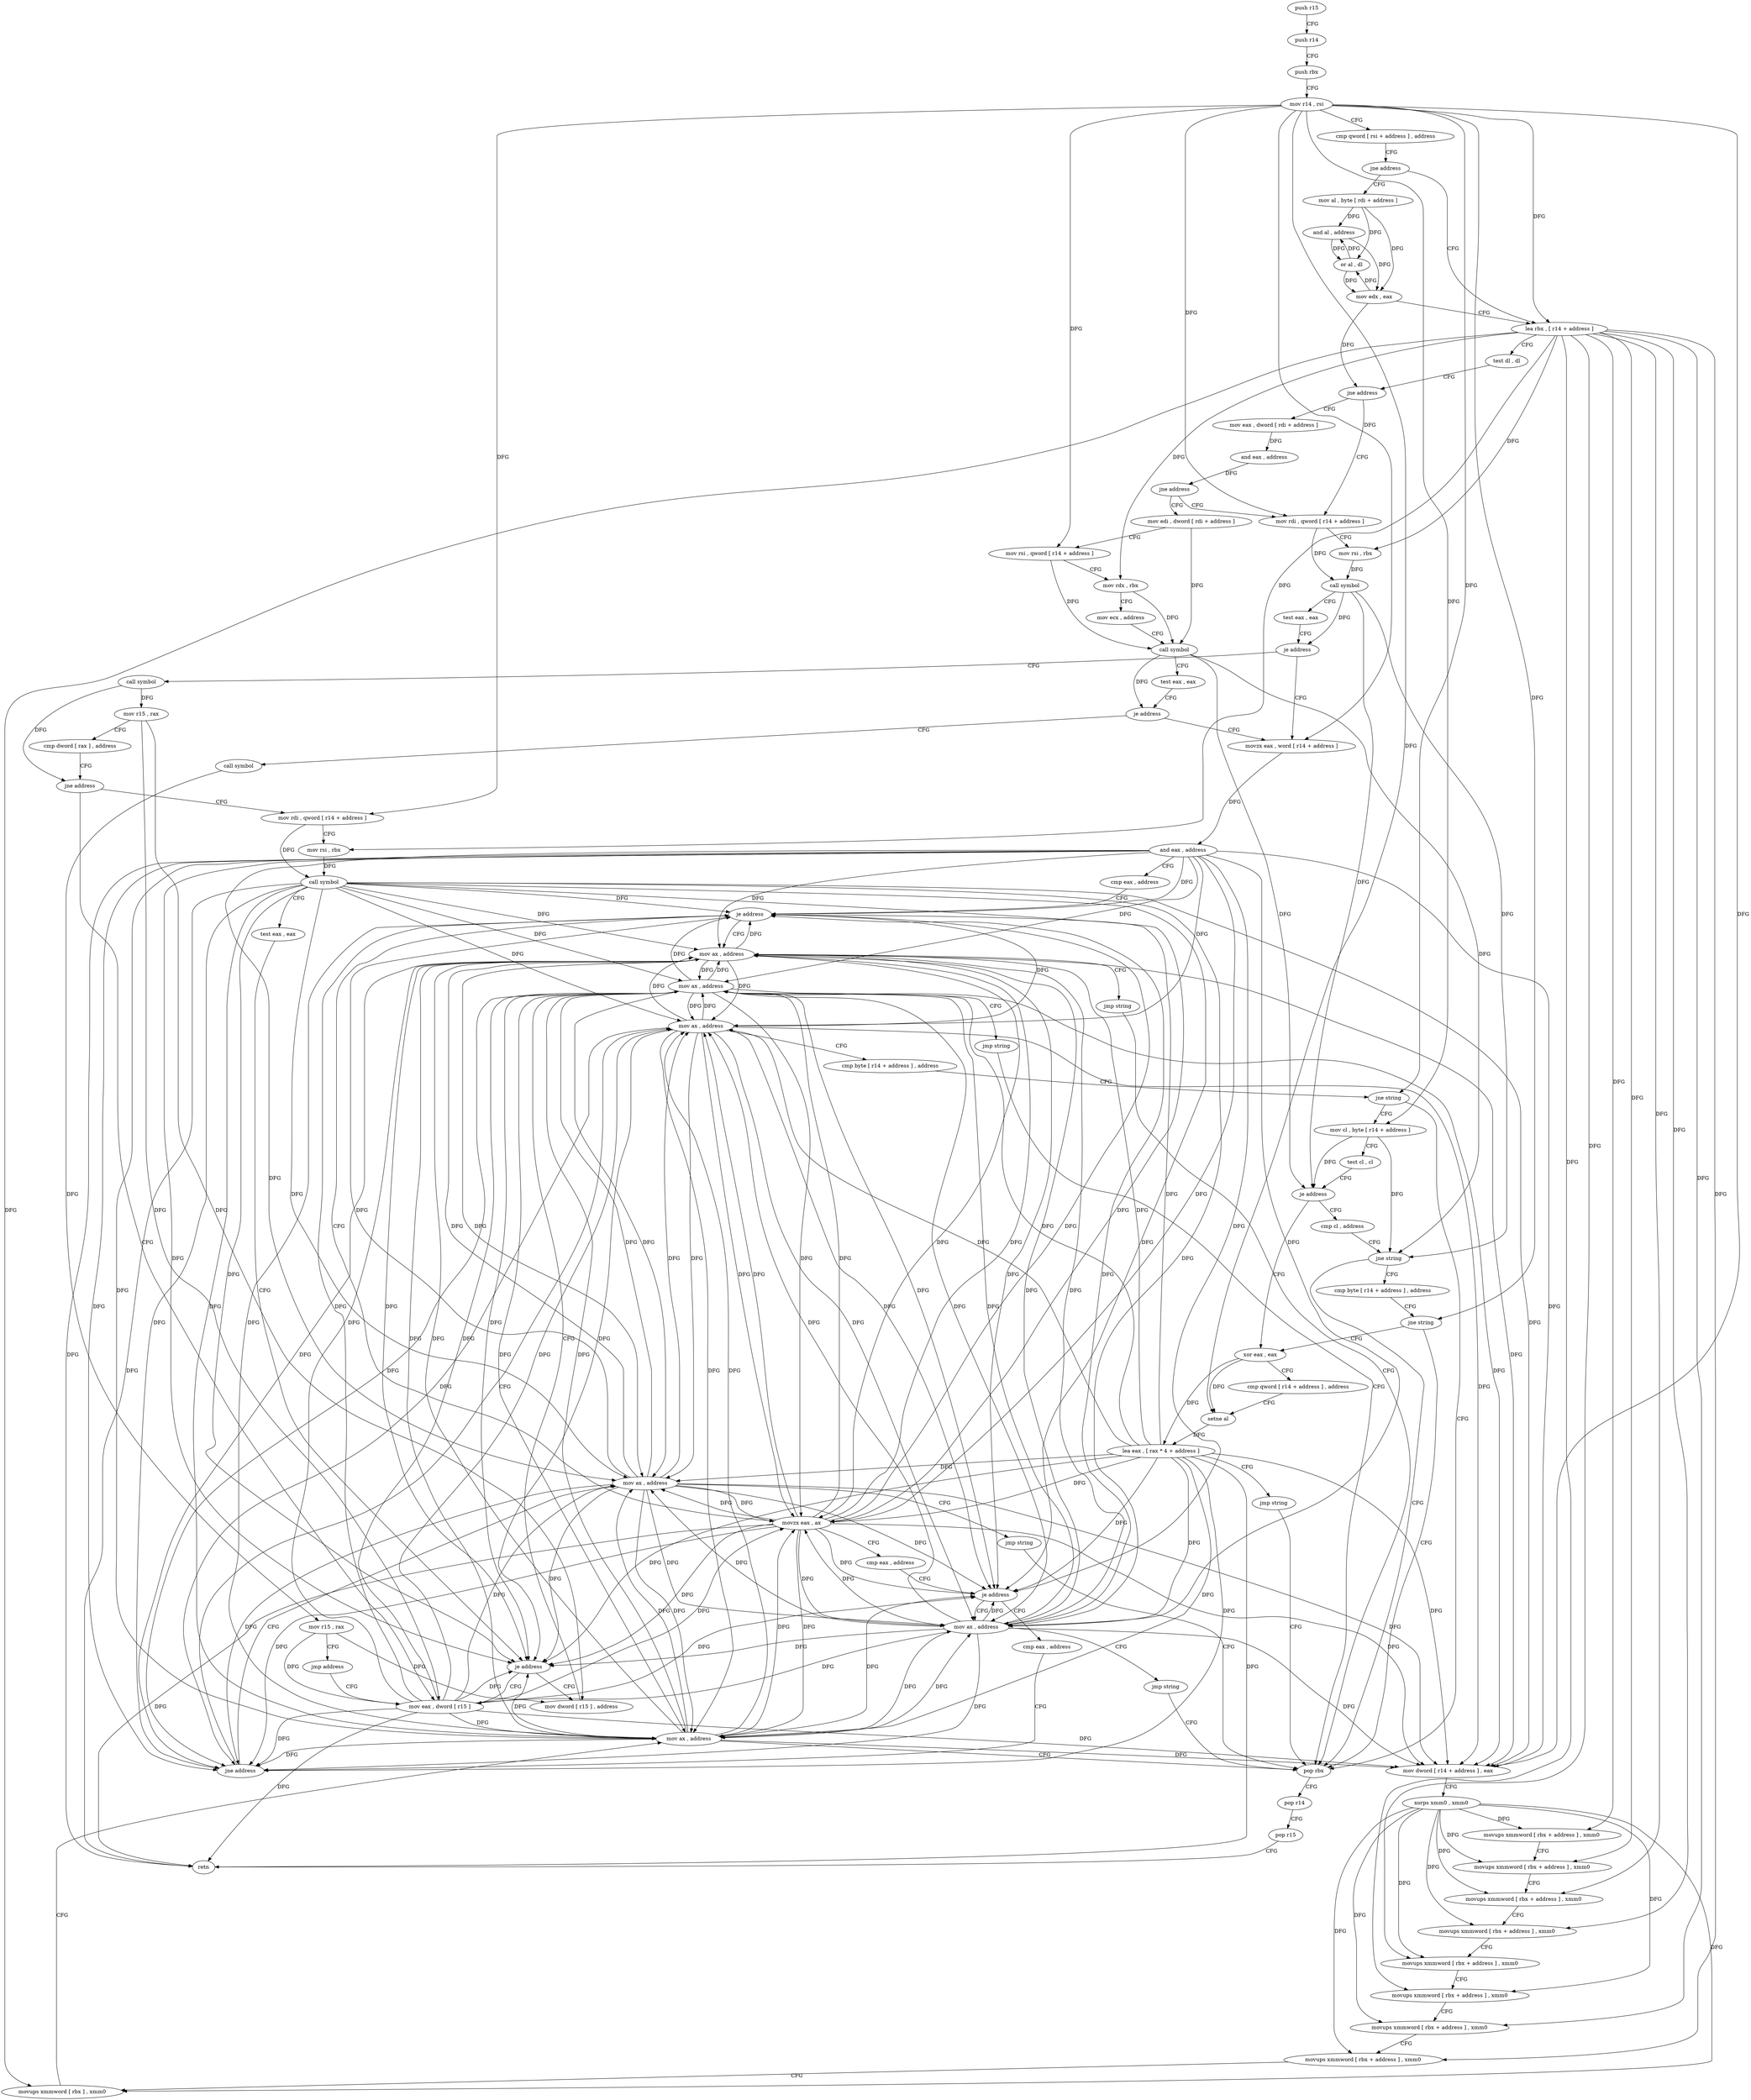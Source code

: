 digraph "func" {
"4263984" [label = "push r15" ]
"4263986" [label = "push r14" ]
"4263988" [label = "push rbx" ]
"4263989" [label = "mov r14 , rsi" ]
"4263992" [label = "cmp qword [ rsi + address ] , address" ]
"4263997" [label = "jne address" ]
"4264008" [label = "lea rbx , [ r14 + address ]" ]
"4263999" [label = "mov al , byte [ rdi + address ]" ]
"4264012" [label = "test dl , dl" ]
"4264014" [label = "jne address" ]
"4264058" [label = "mov rdi , qword [ r14 + address ]" ]
"4264016" [label = "mov eax , dword [ rdi + address ]" ]
"4264002" [label = "and al , address" ]
"4264004" [label = "or al , dl" ]
"4264006" [label = "mov edx , eax" ]
"4264062" [label = "mov rsi , rbx" ]
"4264065" [label = "call symbol" ]
"4264070" [label = "test eax , eax" ]
"4264072" [label = "je address" ]
"4264165" [label = "movzx eax , word [ r14 + address ]" ]
"4264074" [label = "call symbol" ]
"4264019" [label = "and eax , address" ]
"4264022" [label = "jne address" ]
"4264024" [label = "mov edi , dword [ rdi + address ]" ]
"4264173" [label = "and eax , address" ]
"4264178" [label = "cmp eax , address" ]
"4264183" [label = "je address" ]
"4264267" [label = "mov ax , address" ]
"4264185" [label = "movzx eax , ax" ]
"4264079" [label = "mov r15 , rax" ]
"4264082" [label = "cmp dword [ rax ] , address" ]
"4264085" [label = "jne address" ]
"4264107" [label = "mov eax , dword [ r15 ]" ]
"4264087" [label = "mov rdi , qword [ r14 + address ]" ]
"4264027" [label = "mov rsi , qword [ r14 + address ]" ]
"4264031" [label = "mov rdx , rbx" ]
"4264034" [label = "mov ecx , address" ]
"4264039" [label = "call symbol" ]
"4264044" [label = "test eax , eax" ]
"4264046" [label = "je address" ]
"4264048" [label = "call symbol" ]
"4264271" [label = "jmp string" ]
"4264159" [label = "pop rbx" ]
"4264188" [label = "cmp eax , address" ]
"4264193" [label = "je address" ]
"4264261" [label = "mov ax , address" ]
"4264195" [label = "cmp eax , address" ]
"4264110" [label = "mov dword [ r14 + address ] , eax" ]
"4264114" [label = "xorps xmm0 , xmm0" ]
"4264117" [label = "movups xmmword [ rbx + address ] , xmm0" ]
"4264124" [label = "movups xmmword [ rbx + address ] , xmm0" ]
"4264128" [label = "movups xmmword [ rbx + address ] , xmm0" ]
"4264132" [label = "movups xmmword [ rbx + address ] , xmm0" ]
"4264136" [label = "movups xmmword [ rbx + address ] , xmm0" ]
"4264140" [label = "movups xmmword [ rbx + address ] , xmm0" ]
"4264144" [label = "movups xmmword [ rbx + address ] , xmm0" ]
"4264148" [label = "movups xmmword [ rbx + address ] , xmm0" ]
"4264152" [label = "movups xmmword [ rbx ] , xmm0" ]
"4264155" [label = "mov ax , address" ]
"4264091" [label = "mov rsi , rbx" ]
"4264094" [label = "call symbol" ]
"4264099" [label = "test eax , eax" ]
"4264101" [label = "je address" ]
"4264279" [label = "mov dword [ r15 ] , address" ]
"4264053" [label = "mov r15 , rax" ]
"4264056" [label = "jmp address" ]
"4264160" [label = "pop r14" ]
"4264162" [label = "pop r15" ]
"4264164" [label = "retn" ]
"4264265" [label = "jmp string" ]
"4264200" [label = "jne address" ]
"4264273" [label = "mov ax , address" ]
"4264202" [label = "mov ax , address" ]
"4264286" [label = "mov ax , address" ]
"4264290" [label = "jmp string" ]
"4264277" [label = "jmp string" ]
"4264206" [label = "cmp byte [ r14 + address ] , address" ]
"4264214" [label = "jne string" ]
"4264216" [label = "mov cl , byte [ r14 + address ]" ]
"4264223" [label = "test cl , cl" ]
"4264225" [label = "je address" ]
"4264242" [label = "xor eax , eax" ]
"4264227" [label = "cmp cl , address" ]
"4264244" [label = "cmp qword [ r14 + address ] , address" ]
"4264249" [label = "setne al" ]
"4264252" [label = "lea eax , [ rax * 4 + address ]" ]
"4264259" [label = "jmp string" ]
"4264230" [label = "jne string" ]
"4264232" [label = "cmp byte [ r14 + address ] , address" ]
"4264240" [label = "jne string" ]
"4263984" -> "4263986" [ label = "CFG" ]
"4263986" -> "4263988" [ label = "CFG" ]
"4263988" -> "4263989" [ label = "CFG" ]
"4263989" -> "4263992" [ label = "CFG" ]
"4263989" -> "4264008" [ label = "DFG" ]
"4263989" -> "4264058" [ label = "DFG" ]
"4263989" -> "4264165" [ label = "DFG" ]
"4263989" -> "4264027" [ label = "DFG" ]
"4263989" -> "4264110" [ label = "DFG" ]
"4263989" -> "4264087" [ label = "DFG" ]
"4263989" -> "4264214" [ label = "DFG" ]
"4263989" -> "4264216" [ label = "DFG" ]
"4263989" -> "4264249" [ label = "DFG" ]
"4263989" -> "4264240" [ label = "DFG" ]
"4263992" -> "4263997" [ label = "CFG" ]
"4263997" -> "4264008" [ label = "CFG" ]
"4263997" -> "4263999" [ label = "CFG" ]
"4264008" -> "4264012" [ label = "CFG" ]
"4264008" -> "4264062" [ label = "DFG" ]
"4264008" -> "4264031" [ label = "DFG" ]
"4264008" -> "4264117" [ label = "DFG" ]
"4264008" -> "4264124" [ label = "DFG" ]
"4264008" -> "4264128" [ label = "DFG" ]
"4264008" -> "4264132" [ label = "DFG" ]
"4264008" -> "4264136" [ label = "DFG" ]
"4264008" -> "4264140" [ label = "DFG" ]
"4264008" -> "4264144" [ label = "DFG" ]
"4264008" -> "4264148" [ label = "DFG" ]
"4264008" -> "4264152" [ label = "DFG" ]
"4264008" -> "4264091" [ label = "DFG" ]
"4263999" -> "4264002" [ label = "DFG" ]
"4263999" -> "4264004" [ label = "DFG" ]
"4263999" -> "4264006" [ label = "DFG" ]
"4264012" -> "4264014" [ label = "CFG" ]
"4264014" -> "4264058" [ label = "CFG" ]
"4264014" -> "4264016" [ label = "CFG" ]
"4264058" -> "4264062" [ label = "CFG" ]
"4264058" -> "4264065" [ label = "DFG" ]
"4264016" -> "4264019" [ label = "DFG" ]
"4264002" -> "4264004" [ label = "DFG" ]
"4264002" -> "4264006" [ label = "DFG" ]
"4264004" -> "4264006" [ label = "DFG" ]
"4264004" -> "4264002" [ label = "DFG" ]
"4264006" -> "4264008" [ label = "CFG" ]
"4264006" -> "4264014" [ label = "DFG" ]
"4264006" -> "4264004" [ label = "DFG" ]
"4264062" -> "4264065" [ label = "DFG" ]
"4264065" -> "4264070" [ label = "CFG" ]
"4264065" -> "4264072" [ label = "DFG" ]
"4264065" -> "4264225" [ label = "DFG" ]
"4264065" -> "4264230" [ label = "DFG" ]
"4264070" -> "4264072" [ label = "CFG" ]
"4264072" -> "4264165" [ label = "CFG" ]
"4264072" -> "4264074" [ label = "CFG" ]
"4264165" -> "4264173" [ label = "DFG" ]
"4264074" -> "4264079" [ label = "DFG" ]
"4264074" -> "4264085" [ label = "DFG" ]
"4264019" -> "4264022" [ label = "DFG" ]
"4264022" -> "4264058" [ label = "CFG" ]
"4264022" -> "4264024" [ label = "CFG" ]
"4264024" -> "4264027" [ label = "CFG" ]
"4264024" -> "4264039" [ label = "DFG" ]
"4264173" -> "4264178" [ label = "CFG" ]
"4264173" -> "4264183" [ label = "DFG" ]
"4264173" -> "4264267" [ label = "DFG" ]
"4264173" -> "4264185" [ label = "DFG" ]
"4264173" -> "4264193" [ label = "DFG" ]
"4264173" -> "4264110" [ label = "DFG" ]
"4264173" -> "4264155" [ label = "DFG" ]
"4264173" -> "4264101" [ label = "DFG" ]
"4264173" -> "4264164" [ label = "DFG" ]
"4264173" -> "4264261" [ label = "DFG" ]
"4264173" -> "4264200" [ label = "DFG" ]
"4264173" -> "4264286" [ label = "DFG" ]
"4264173" -> "4264273" [ label = "DFG" ]
"4264173" -> "4264202" [ label = "DFG" ]
"4264178" -> "4264183" [ label = "CFG" ]
"4264183" -> "4264267" [ label = "CFG" ]
"4264183" -> "4264185" [ label = "CFG" ]
"4264267" -> "4264271" [ label = "CFG" ]
"4264267" -> "4264183" [ label = "DFG" ]
"4264267" -> "4264185" [ label = "DFG" ]
"4264267" -> "4264193" [ label = "DFG" ]
"4264267" -> "4264110" [ label = "DFG" ]
"4264267" -> "4264155" [ label = "DFG" ]
"4264267" -> "4264101" [ label = "DFG" ]
"4264267" -> "4264261" [ label = "DFG" ]
"4264267" -> "4264200" [ label = "DFG" ]
"4264267" -> "4264286" [ label = "DFG" ]
"4264267" -> "4264273" [ label = "DFG" ]
"4264267" -> "4264202" [ label = "DFG" ]
"4264185" -> "4264188" [ label = "CFG" ]
"4264185" -> "4264183" [ label = "DFG" ]
"4264185" -> "4264267" [ label = "DFG" ]
"4264185" -> "4264193" [ label = "DFG" ]
"4264185" -> "4264110" [ label = "DFG" ]
"4264185" -> "4264155" [ label = "DFG" ]
"4264185" -> "4264101" [ label = "DFG" ]
"4264185" -> "4264164" [ label = "DFG" ]
"4264185" -> "4264261" [ label = "DFG" ]
"4264185" -> "4264200" [ label = "DFG" ]
"4264185" -> "4264286" [ label = "DFG" ]
"4264185" -> "4264273" [ label = "DFG" ]
"4264185" -> "4264202" [ label = "DFG" ]
"4264079" -> "4264082" [ label = "CFG" ]
"4264079" -> "4264107" [ label = "DFG" ]
"4264079" -> "4264279" [ label = "DFG" ]
"4264082" -> "4264085" [ label = "CFG" ]
"4264085" -> "4264107" [ label = "CFG" ]
"4264085" -> "4264087" [ label = "CFG" ]
"4264107" -> "4264110" [ label = "DFG" ]
"4264107" -> "4264183" [ label = "DFG" ]
"4264107" -> "4264267" [ label = "DFG" ]
"4264107" -> "4264185" [ label = "DFG" ]
"4264107" -> "4264193" [ label = "DFG" ]
"4264107" -> "4264155" [ label = "DFG" ]
"4264107" -> "4264101" [ label = "DFG" ]
"4264107" -> "4264164" [ label = "DFG" ]
"4264107" -> "4264261" [ label = "DFG" ]
"4264107" -> "4264200" [ label = "DFG" ]
"4264107" -> "4264286" [ label = "DFG" ]
"4264107" -> "4264273" [ label = "DFG" ]
"4264107" -> "4264202" [ label = "DFG" ]
"4264087" -> "4264091" [ label = "CFG" ]
"4264087" -> "4264094" [ label = "DFG" ]
"4264027" -> "4264031" [ label = "CFG" ]
"4264027" -> "4264039" [ label = "DFG" ]
"4264031" -> "4264034" [ label = "CFG" ]
"4264031" -> "4264039" [ label = "DFG" ]
"4264034" -> "4264039" [ label = "CFG" ]
"4264039" -> "4264044" [ label = "CFG" ]
"4264039" -> "4264046" [ label = "DFG" ]
"4264039" -> "4264225" [ label = "DFG" ]
"4264039" -> "4264230" [ label = "DFG" ]
"4264044" -> "4264046" [ label = "CFG" ]
"4264046" -> "4264165" [ label = "CFG" ]
"4264046" -> "4264048" [ label = "CFG" ]
"4264048" -> "4264053" [ label = "DFG" ]
"4264271" -> "4264159" [ label = "CFG" ]
"4264159" -> "4264160" [ label = "CFG" ]
"4264188" -> "4264193" [ label = "CFG" ]
"4264193" -> "4264261" [ label = "CFG" ]
"4264193" -> "4264195" [ label = "CFG" ]
"4264261" -> "4264265" [ label = "CFG" ]
"4264261" -> "4264183" [ label = "DFG" ]
"4264261" -> "4264267" [ label = "DFG" ]
"4264261" -> "4264185" [ label = "DFG" ]
"4264261" -> "4264193" [ label = "DFG" ]
"4264261" -> "4264110" [ label = "DFG" ]
"4264261" -> "4264155" [ label = "DFG" ]
"4264261" -> "4264101" [ label = "DFG" ]
"4264261" -> "4264200" [ label = "DFG" ]
"4264261" -> "4264286" [ label = "DFG" ]
"4264261" -> "4264273" [ label = "DFG" ]
"4264261" -> "4264202" [ label = "DFG" ]
"4264195" -> "4264200" [ label = "CFG" ]
"4264110" -> "4264114" [ label = "CFG" ]
"4264114" -> "4264117" [ label = "DFG" ]
"4264114" -> "4264124" [ label = "DFG" ]
"4264114" -> "4264128" [ label = "DFG" ]
"4264114" -> "4264132" [ label = "DFG" ]
"4264114" -> "4264136" [ label = "DFG" ]
"4264114" -> "4264140" [ label = "DFG" ]
"4264114" -> "4264144" [ label = "DFG" ]
"4264114" -> "4264148" [ label = "DFG" ]
"4264114" -> "4264152" [ label = "DFG" ]
"4264117" -> "4264124" [ label = "CFG" ]
"4264124" -> "4264128" [ label = "CFG" ]
"4264128" -> "4264132" [ label = "CFG" ]
"4264132" -> "4264136" [ label = "CFG" ]
"4264136" -> "4264140" [ label = "CFG" ]
"4264140" -> "4264144" [ label = "CFG" ]
"4264144" -> "4264148" [ label = "CFG" ]
"4264148" -> "4264152" [ label = "CFG" ]
"4264152" -> "4264155" [ label = "CFG" ]
"4264155" -> "4264159" [ label = "CFG" ]
"4264155" -> "4264183" [ label = "DFG" ]
"4264155" -> "4264267" [ label = "DFG" ]
"4264155" -> "4264185" [ label = "DFG" ]
"4264155" -> "4264193" [ label = "DFG" ]
"4264155" -> "4264110" [ label = "DFG" ]
"4264155" -> "4264101" [ label = "DFG" ]
"4264155" -> "4264261" [ label = "DFG" ]
"4264155" -> "4264200" [ label = "DFG" ]
"4264155" -> "4264286" [ label = "DFG" ]
"4264155" -> "4264273" [ label = "DFG" ]
"4264155" -> "4264202" [ label = "DFG" ]
"4264091" -> "4264094" [ label = "DFG" ]
"4264094" -> "4264099" [ label = "CFG" ]
"4264094" -> "4264183" [ label = "DFG" ]
"4264094" -> "4264267" [ label = "DFG" ]
"4264094" -> "4264185" [ label = "DFG" ]
"4264094" -> "4264193" [ label = "DFG" ]
"4264094" -> "4264110" [ label = "DFG" ]
"4264094" -> "4264155" [ label = "DFG" ]
"4264094" -> "4264101" [ label = "DFG" ]
"4264094" -> "4264164" [ label = "DFG" ]
"4264094" -> "4264261" [ label = "DFG" ]
"4264094" -> "4264200" [ label = "DFG" ]
"4264094" -> "4264286" [ label = "DFG" ]
"4264094" -> "4264273" [ label = "DFG" ]
"4264094" -> "4264202" [ label = "DFG" ]
"4264099" -> "4264101" [ label = "CFG" ]
"4264101" -> "4264279" [ label = "CFG" ]
"4264101" -> "4264107" [ label = "CFG" ]
"4264279" -> "4264286" [ label = "CFG" ]
"4264053" -> "4264056" [ label = "CFG" ]
"4264053" -> "4264107" [ label = "DFG" ]
"4264053" -> "4264279" [ label = "DFG" ]
"4264056" -> "4264107" [ label = "CFG" ]
"4264160" -> "4264162" [ label = "CFG" ]
"4264162" -> "4264164" [ label = "CFG" ]
"4264265" -> "4264159" [ label = "CFG" ]
"4264200" -> "4264273" [ label = "CFG" ]
"4264200" -> "4264202" [ label = "CFG" ]
"4264273" -> "4264277" [ label = "CFG" ]
"4264273" -> "4264183" [ label = "DFG" ]
"4264273" -> "4264267" [ label = "DFG" ]
"4264273" -> "4264185" [ label = "DFG" ]
"4264273" -> "4264193" [ label = "DFG" ]
"4264273" -> "4264110" [ label = "DFG" ]
"4264273" -> "4264155" [ label = "DFG" ]
"4264273" -> "4264101" [ label = "DFG" ]
"4264273" -> "4264261" [ label = "DFG" ]
"4264273" -> "4264200" [ label = "DFG" ]
"4264273" -> "4264286" [ label = "DFG" ]
"4264273" -> "4264202" [ label = "DFG" ]
"4264202" -> "4264206" [ label = "CFG" ]
"4264202" -> "4264183" [ label = "DFG" ]
"4264202" -> "4264267" [ label = "DFG" ]
"4264202" -> "4264185" [ label = "DFG" ]
"4264202" -> "4264193" [ label = "DFG" ]
"4264202" -> "4264110" [ label = "DFG" ]
"4264202" -> "4264155" [ label = "DFG" ]
"4264202" -> "4264101" [ label = "DFG" ]
"4264202" -> "4264261" [ label = "DFG" ]
"4264202" -> "4264200" [ label = "DFG" ]
"4264202" -> "4264286" [ label = "DFG" ]
"4264202" -> "4264273" [ label = "DFG" ]
"4264286" -> "4264290" [ label = "CFG" ]
"4264286" -> "4264183" [ label = "DFG" ]
"4264286" -> "4264267" [ label = "DFG" ]
"4264286" -> "4264185" [ label = "DFG" ]
"4264286" -> "4264193" [ label = "DFG" ]
"4264286" -> "4264110" [ label = "DFG" ]
"4264286" -> "4264155" [ label = "DFG" ]
"4264286" -> "4264101" [ label = "DFG" ]
"4264286" -> "4264261" [ label = "DFG" ]
"4264286" -> "4264200" [ label = "DFG" ]
"4264286" -> "4264273" [ label = "DFG" ]
"4264286" -> "4264202" [ label = "DFG" ]
"4264290" -> "4264159" [ label = "CFG" ]
"4264277" -> "4264159" [ label = "CFG" ]
"4264206" -> "4264214" [ label = "CFG" ]
"4264214" -> "4264159" [ label = "CFG" ]
"4264214" -> "4264216" [ label = "CFG" ]
"4264216" -> "4264223" [ label = "CFG" ]
"4264216" -> "4264225" [ label = "DFG" ]
"4264216" -> "4264230" [ label = "DFG" ]
"4264223" -> "4264225" [ label = "CFG" ]
"4264225" -> "4264242" [ label = "CFG" ]
"4264225" -> "4264227" [ label = "CFG" ]
"4264242" -> "4264244" [ label = "CFG" ]
"4264242" -> "4264249" [ label = "DFG" ]
"4264242" -> "4264252" [ label = "DFG" ]
"4264227" -> "4264230" [ label = "CFG" ]
"4264244" -> "4264249" [ label = "CFG" ]
"4264249" -> "4264252" [ label = "DFG" ]
"4264252" -> "4264259" [ label = "CFG" ]
"4264252" -> "4264183" [ label = "DFG" ]
"4264252" -> "4264267" [ label = "DFG" ]
"4264252" -> "4264185" [ label = "DFG" ]
"4264252" -> "4264193" [ label = "DFG" ]
"4264252" -> "4264110" [ label = "DFG" ]
"4264252" -> "4264155" [ label = "DFG" ]
"4264252" -> "4264101" [ label = "DFG" ]
"4264252" -> "4264261" [ label = "DFG" ]
"4264252" -> "4264200" [ label = "DFG" ]
"4264252" -> "4264286" [ label = "DFG" ]
"4264252" -> "4264273" [ label = "DFG" ]
"4264252" -> "4264202" [ label = "DFG" ]
"4264252" -> "4264164" [ label = "DFG" ]
"4264259" -> "4264159" [ label = "CFG" ]
"4264230" -> "4264159" [ label = "CFG" ]
"4264230" -> "4264232" [ label = "CFG" ]
"4264232" -> "4264240" [ label = "CFG" ]
"4264240" -> "4264159" [ label = "CFG" ]
"4264240" -> "4264242" [ label = "CFG" ]
}
